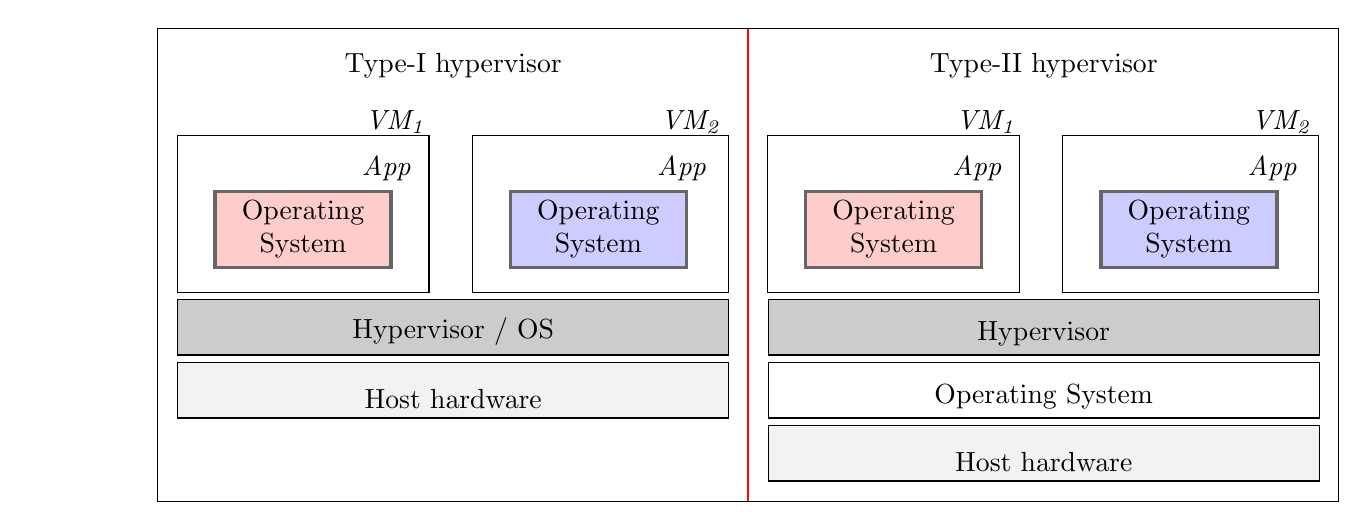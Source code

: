 \def\xout{15}
\def\yout{6}
\def\x{0}
\def\y{0}
\def\xr{7.75}
%\def\yl{1}
\def\xl{0.25}
\def\yl{0.25}
\def\yoffset{0.8}
\def\xsize{70}
\def\ysize{7}
\def\xapp{2.5}
\def\yapp{4.3}
\def\xos{3.2}
\def\yos{2.2}

\begin{tikzpicture}[
anode/.style={rectangle, draw=black!60, very thick, minimum size=5mm, minimum width=7cm, minimum height=1cm, text centered},
rednode/.style={rectangle, draw=black!60, fill=red!20, very thick, minimum size=5mm, text width=2cm, text centered},
bluenode/.style={rectangle, draw=black!60, fill=blue!20, very thick, minimum size=5mm, text width=2cm, text centered},]
  
  \draw[black] (\x, \y)rectangle(\xout,\yout);
  \draw[red,thick,-] (7.5, 0) -- (7.5, 6);
  \node (rect) [rectangle, minimum width=\xsize mm, minimum height=\ysize mm, anchor= south west,label={[anchor=south]south:Type-I hypervisor}] at (\xl,\yl+5) {};
  \node (rect) [rectangle, minimum width=\xsize mm, minimum height=\ysize mm, anchor= south west,label={[anchor=south]south:Type-II hypervisor}] at (\xr,\yl+5) {};

  
  \node (rect) [rectangle, draw, fill=black!5, minimum width=\xsize mm, minimum height=\ysize mm, anchor= south west,label={[anchor=south]south:Host hardware}] at (\xl,\yl+\yoffset) {};
  \node (rect) [rectangle, draw, fill=black!20, minimum width=\xsize mm, minimum height=\ysize mm, anchor= south west,label={[anchor=south]south:Hypervisor / OS}] at (\xl,\yl+\yoffset+\yoffset) {};

  \draw[black] (\xl, \yl + \yoffset + \yoffset + \yoffset)rectangle(\xl + \xos, \yl + \yos+ \yoffset + \yoffset + 0.6);
  \node[rednode] at (\xl + \yoffset + \yoffset, \yl + \yoffset + \yoffset + \yoffset + \yoffset) {Operating System};
  \node (rect) [rectangle, minimum width=\xos mm, minimum height=\ysize mm, anchor= south west,label={[anchor=south]south:\textit{App}}] at (\xl+2.5,\yl+3.7) {};
  \node (rect) [rectangle, minimum width=\xos mm, minimum height=\ysize mm, anchor= south west,label={[anchor=south]south:\textit{VM\textsubscript{1}}}] at (\xl+2.6,\yl+4.3) {};

  \draw[black] (4, \yl + \yoffset + \yoffset + \yoffset)rectangle(4.05 + \xos, \yl + \yos+ \yoffset + \yoffset + 0.6);
  \node[bluenode] at (4 + \yoffset + \yoffset, \yl + \yoffset + \yoffset + \yoffset + \yoffset) {Operating System};
  \node (rect) [rectangle, minimum width=\xos mm, minimum height=\ysize mm, anchor= south west,label={[anchor=south]south:\textit{App}}] at (4+2.5,\yl+3.7) {};
  \node (rect) [rectangle, minimum width=\xos mm, minimum height=\ysize mm, anchor= south west,label={[anchor=south]south:\textit{VM\textsubscript{2}}}] at (4+2.6,\yl+4.3) {};


  \node (rect) [rectangle, draw, fill=black!5, minimum width=\xsize mm, minimum height=\ysize mm, anchor= south west,label={[anchor=south]south:Host hardware}] at (\xr,\yl) {};
  \node (rect) [rectangle, draw, minimum width=\xsize mm, minimum height=\ysize mm, anchor= south west,label={[anchor=south]south:Operating System}] at (\xr,\yl+\yoffset) {};
  \node (rect) [rectangle, draw, fill=black!20, minimum width=\xsize mm, minimum height=\ysize mm, anchor= south west,label={[anchor=south]south:Hypervisor}] at (\xr,\yl+\yoffset+\yoffset) {};

  \draw[black] (\xr, \yl + \yoffset + \yoffset + \yoffset)rectangle(\xr + \xos, \yl + \yos+ \yoffset + \yoffset + 0.6);
  \node[rednode] at (\xr + \yoffset + \yoffset, \yl + \yoffset + \yoffset + \yoffset + \yoffset) {Operating System};
  \node (rect) [rectangle, minimum width=\xos mm, minimum height=\ysize mm, anchor= south west,label={[anchor=south]south:\textit{App}}] at (\xr+2.5,\yl+3.7) {};
  \node (rect) [rectangle, minimum width=\xos mm, minimum height=\ysize mm, anchor= south west,label={[anchor=south]south:\textit{VM\textsubscript{1}}}] at (\xr+2.6,\yl+4.3) {};


  \draw[black] (\xr + 3.75, \yl + \yoffset + \yoffset + \yoffset)rectangle(\xr + 3.8 + \xos, \yl + \yos+ \yoffset + \yoffset + 0.6);
  \node[bluenode] at (\xr + 3.75 + \yoffset + \yoffset, \yl + \yoffset + \yoffset + \yoffset + \yoffset) {Operating System};
  \node (rect) [rectangle, minimum width=\xos mm, minimum height=\ysize mm, anchor= south west,label={[anchor=south]south:\textit{App}}] at (\xr + 3.75 + 2.5,\yl+3.7) {};
  \node (rect) [rectangle, minimum width=\xos mm, minimum height=\ysize mm, anchor= south west,label={[anchor=south]south:\textit{VM\textsubscript{2}}}] at (\xr+3.75+2.6,\yl+4.3) {};
  
\end{tikzpicture}
